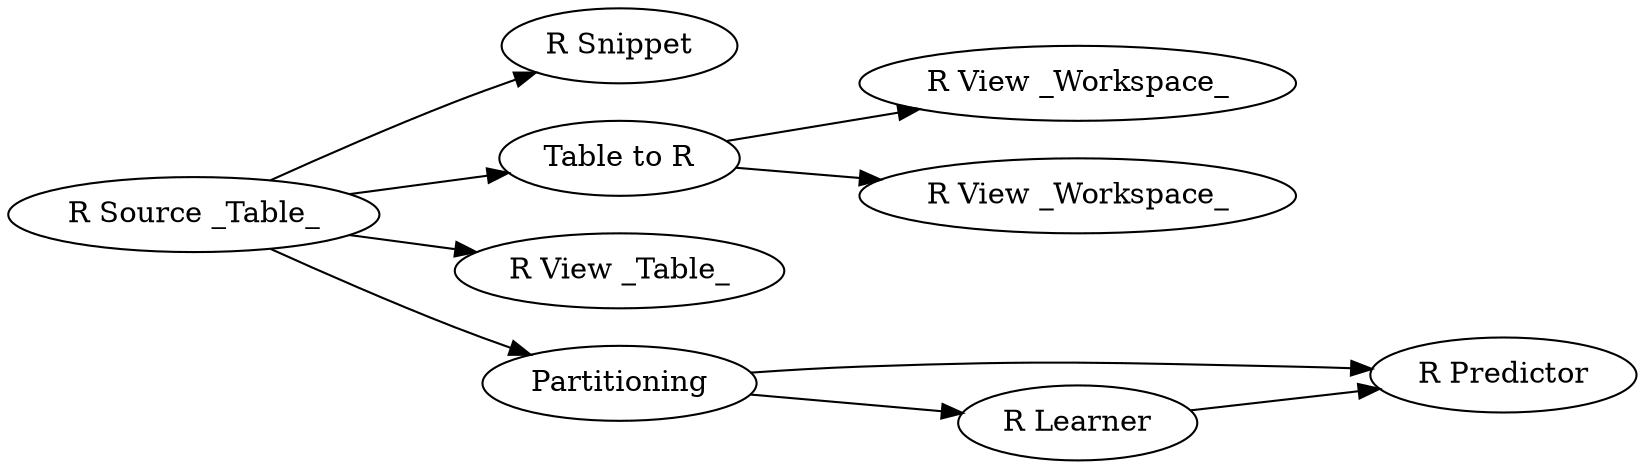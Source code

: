 digraph {
	"-5777025801798556331_22" [label="R View _Workspace_"]
	"-5777025801798556331_17" [label="R Snippet"]
	"-5777025801798556331_21" [label="Table to R"]
	"-5777025801798556331_20" [label="R Predictor"]
	"-5777025801798556331_24" [label="R Source _Table_"]
	"-5777025801798556331_18" [label="R View _Table_"]
	"-5777025801798556331_19" [label="R Learner"]
	"-5777025801798556331_23" [label="R View _Workspace_"]
	"-5777025801798556331_8" [label=Partitioning]
	"-5777025801798556331_24" -> "-5777025801798556331_8"
	"-5777025801798556331_8" -> "-5777025801798556331_20"
	"-5777025801798556331_21" -> "-5777025801798556331_23"
	"-5777025801798556331_19" -> "-5777025801798556331_20"
	"-5777025801798556331_24" -> "-5777025801798556331_17"
	"-5777025801798556331_24" -> "-5777025801798556331_21"
	"-5777025801798556331_24" -> "-5777025801798556331_18"
	"-5777025801798556331_8" -> "-5777025801798556331_19"
	"-5777025801798556331_21" -> "-5777025801798556331_22"
	rankdir=LR
}
